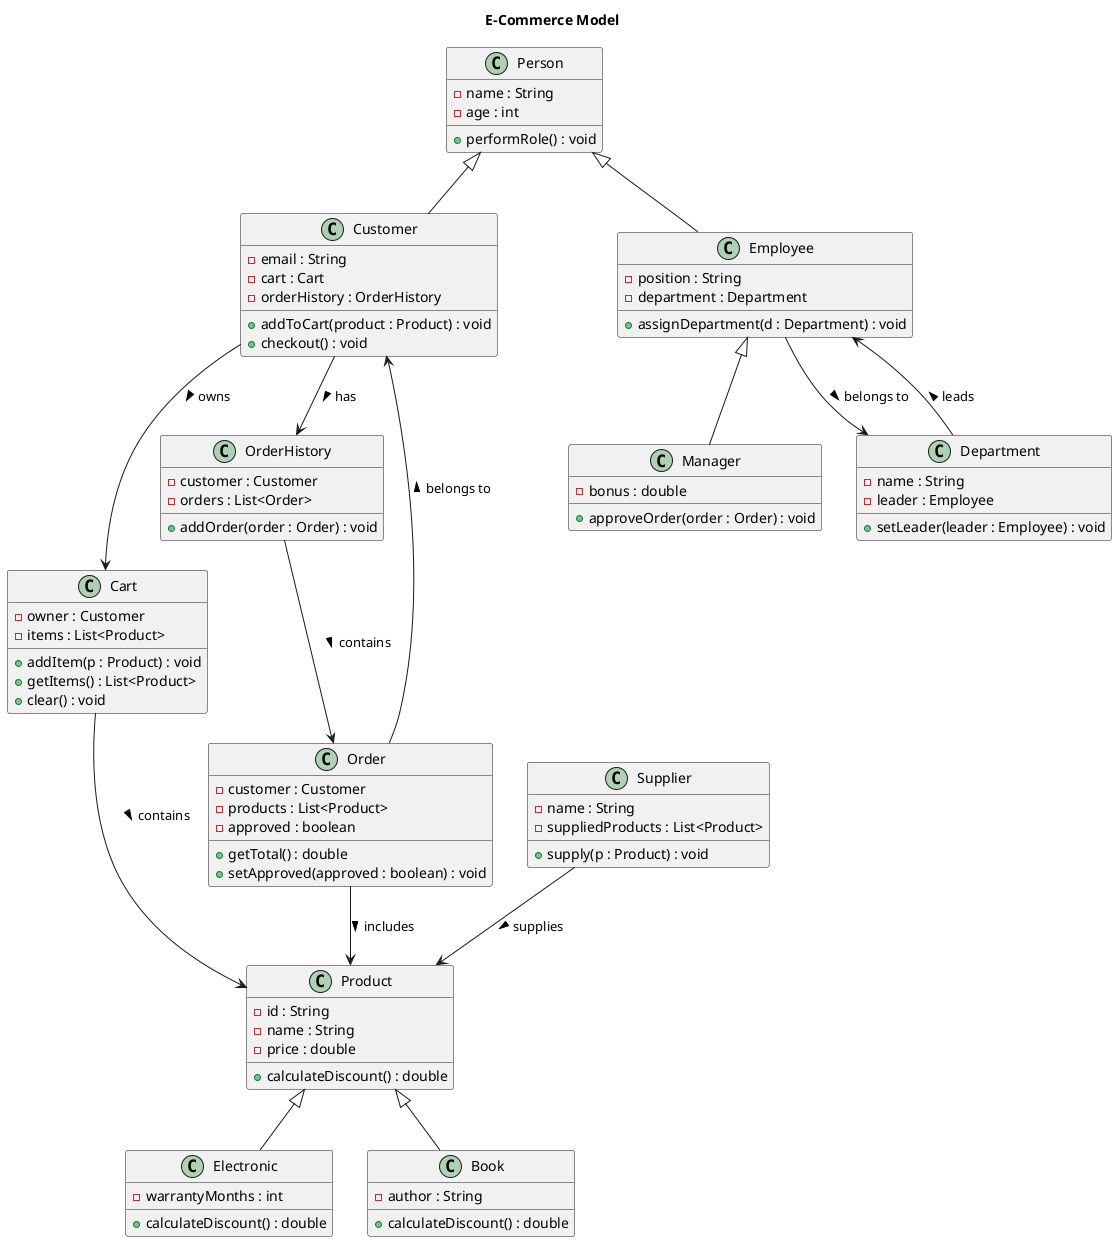@startuml
title E-Commerce Model

' === Abstract Classes ===
class Person {
  - name : String
  - age : int
  + performRole() : void
}

class Product {
  - id : String
  - name : String
  - price : double
  + calculateDiscount() : double
}

' === Concrete Classes ===
class Customer {
  - email : String
  - cart : Cart
  - orderHistory : OrderHistory
  + addToCart(product : Product) : void
  + checkout() : void
}

class Employee {
  - position : String
  - department : Department
  + assignDepartment(d : Department) : void
}

class Manager {
  - bonus : double
  + approveOrder(order : Order) : void
}

class Department {
  - name : String
  - leader : Employee
  + setLeader(leader : Employee) : void
}

class Order {
  - customer : Customer
  - products : List<Product>
  - approved : boolean
  + getTotal() : double
  + setApproved(approved : boolean) : void
}

class Cart {
  - owner : Customer
  - items : List<Product>
  + addItem(p : Product) : void
  + getItems() : List<Product>
  + clear() : void
}

class OrderHistory {
  - customer : Customer
  - orders : List<Order>
  + addOrder(order : Order) : void
}

class Electronic {
  - warrantyMonths : int
  + calculateDiscount() : double
}

class Book {
  - author : String
  + calculateDiscount() : double
}

class Supplier {
  - name : String
  - suppliedProducts : List<Product>
  + supply(p : Product) : void
}

' === Inheritance ===
Person <|-- Customer
Person <|-- Employee
Employee <|-- Manager
Product <|-- Electronic
Product <|-- Book

' === Associations ===
Customer --> Cart : owns >
Customer --> OrderHistory : has >
OrderHistory --> Order : contains >
Order --> Product : includes >
Employee --> Department : belongs to >
Department --> Employee : leads >
Supplier --> Product : supplies >
Order --> Customer : belongs to >
Cart --> Product : contains >

@enduml
